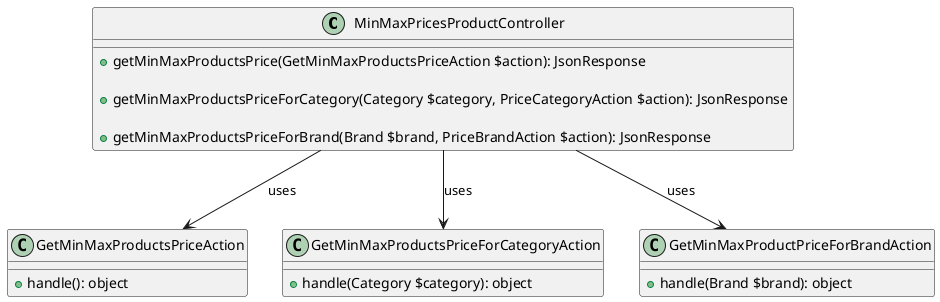 @startuml

class MinMaxPricesProductController {
    + getMinMaxProductsPrice(GetMinMaxProductsPriceAction $action): JsonResponse

    + getMinMaxProductsPriceForCategory(Category $category, PriceCategoryAction $action): JsonResponse

    + getMinMaxProductsPriceForBrand(Brand $brand, PriceBrandAction $action): JsonResponse
}

class GetMinMaxProductsPriceAction {
    + handle(): object
}

class GetMinMaxProductsPriceForCategoryAction {
    + handle(Category $category): object
}

class GetMinMaxProductPriceForBrandAction {
    + handle(Brand $brand): object
}

MinMaxPricesProductController --> GetMinMaxProductsPriceAction : uses
MinMaxPricesProductController --> GetMinMaxProductsPriceForCategoryAction : uses
MinMaxPricesProductController --> GetMinMaxProductPriceForBrandAction : uses
@enduml